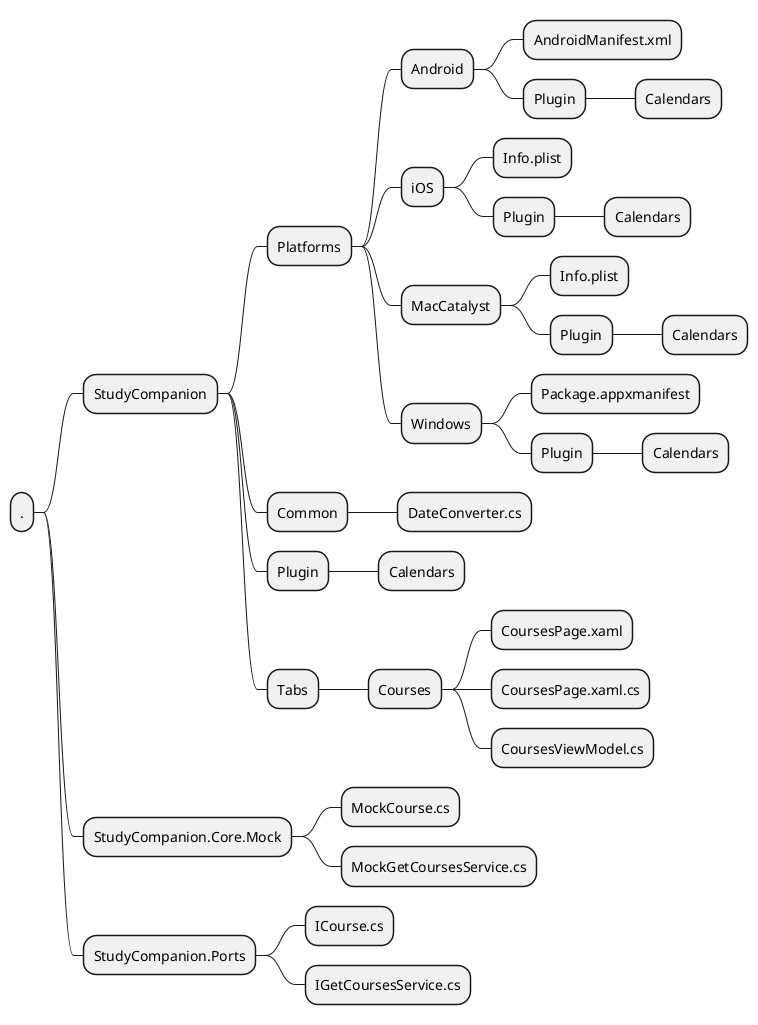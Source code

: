 
@startmindmap
* .
** StudyCompanion
' *** App.xaml
' *** App.xaml.cs
' *** AppShell.xaml
' *** AppShell.xaml.cs
' *** StudyCompanion.csproj
' *** MainPage.xaml
' *** MainPage.xaml.cs
' *** MauiProgram.cs
' *** ServiceHelper.cs
' *** LocalizeExtension.cs
*** Platforms
**** Android
***** AndroidManifest.xml
***** Plugin
****** Calendars
**** iOS
***** Info.plist
***** Plugin
****** Calendars
**** MacCatalyst
***** Info.plist
***** Plugin
****** Calendars
' **** Tizen
**** Windows
***** Package.appxmanifest
***** Plugin
****** Calendars
' *** Properties
' **** launchSettings.json
*** Common
**** DateConverter.cs
' **** SectionViewModel.cs
*** Plugin
**** Calendars
' ***** Abstractions
' ****** Calendar.cs
' ****** CalendarEvent.cs
' ****** CalendarEventReminder.cs
' ****** ICalendars.cs
' ****** ICalendarsExtensions.cs
' ****** NullableAttributes.cs
' ****** PlatformException.cs
' ***** CalendarsImplementation.cs
' ***** CrossCalendars.cs
*** Tabs
**** Courses
***** CoursesPage.xaml
***** CoursesPage.xaml.cs
***** CoursesViewModel.cs
' **** Mensa
' ***** MealQuery.cs
' ***** MensaPage.xaml
' ***** MensaPage.xaml.cs
' ***** MensaViewModel.cs
' ***** PriceConverter.cs
' **** Profs
' ***** ProfsPage.xaml
' ***** ProfsPage.xaml.cs
' **** Quiz
' ***** QuizPage.xaml
' ***** QuizPage.xaml.cs
' ***** QuizStatisticsPage.xaml
' ***** QuizStatisticsPage.xaml.cs
' ***** QuizViewModel.cs
' **** Settings
' ***** AcknowledgementsPage.xaml
' ***** AcknowledgementsPage.xaml.cs
' ***** AdditivesPage.xaml
' ***** AdditivesPage.xaml.cs
' ***** AdditivesViewModel.cs
' ***** AllergensPage.xaml
' ***** AllergensPage.xaml.cs
' ***** AllergensViewModel.cs
' ***** Settings.cs
' ***** SettingsPage.xaml
' ***** SettingsPage.xaml.cs
' ***** SettingsViewModel.cs
'*** Resources
' **** AppIcon
' **** Fonts
' **** Images
' ***** courses.svg
' ***** mensa.svg
' ***** profs.svg
' ***** quiz.svg
' ***** settings.svg
' ***** statistics.svg
' **** Raw
' ***** acknowledgements.html
' **** Splash
'**** Strings
'***** AppResources.resx
' ***** AppResources.Designer.cs
'***** AppResources.de.resx
' **** Styles
' ** StudyCompanion.sln
'** bin
'** obj
' ** StudyCompanion.Core
** StudyCompanion.Core.Mock
' *** Meal.cs
' *** MockGetMealsService.cs
*** MockCourse.cs
*** MockGetCoursesService.cs
' *** MockMealCollection.cs
' *** Mocks.cs
' *** Price.cs
' ** StudyCompanion.Core.Tests
' ** StudyCompanion.Infra
'** StudyCompanion.Infra.Mock
'*** MockMealDataSource.cs
' ** StudyCompanion.Infra.Tests
** StudyCompanion.Ports
' *** Additives.cs
' *** Allergens.cs
' *** Category.cs
*** ICourse.cs
' *** ICourseCollection.cs
*** IGetCoursesService.cs
'*** IDataSource.cs
' *** IGetMealsService.cs
' *** IMeal.cs
' *** IMealCollection.cs
' *** IMealQuery.cs
' *** IPrice.cs
' *** IService.cs
'*** IQuestion.cs
'*** IYesNoQuestion.cs
@endmindmap
